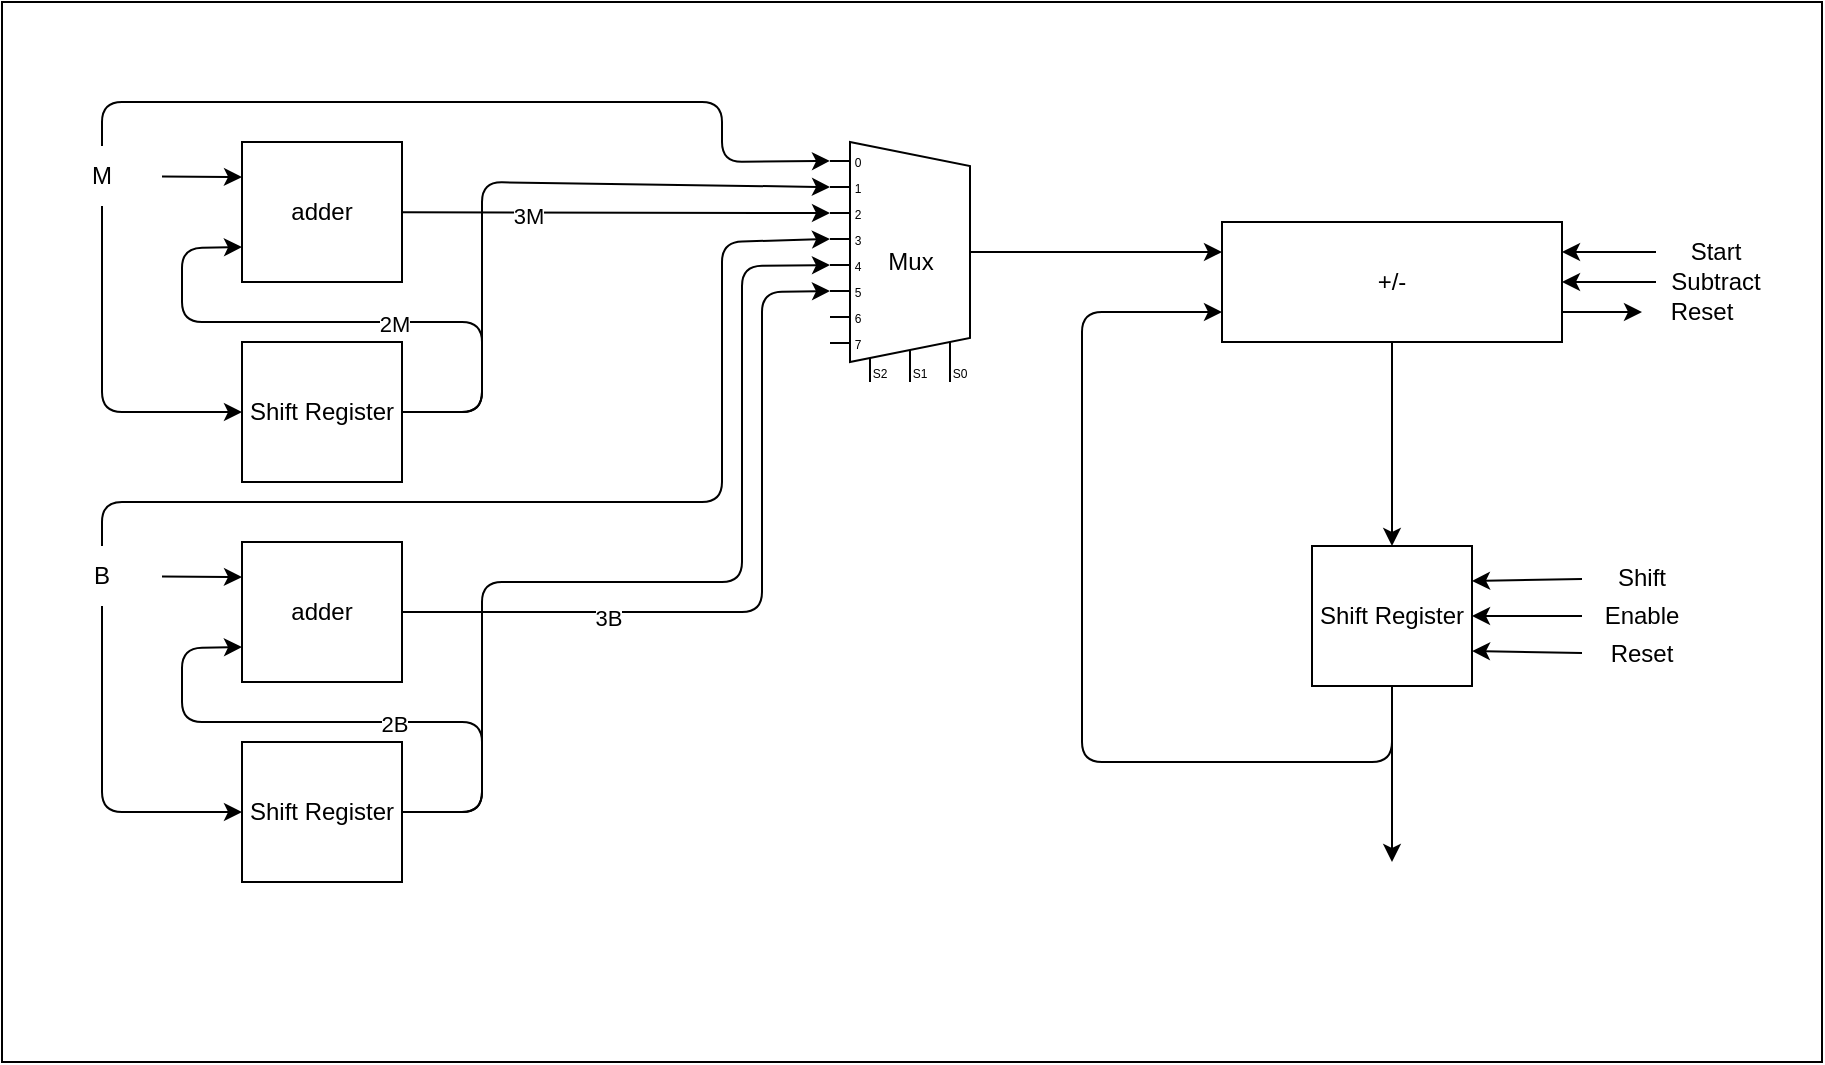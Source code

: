 <mxfile>
    <diagram id="LjW2xJtE3a9Z_0lO8NiE" name="Page-1">
        <mxGraphModel dx="557" dy="228" grid="1" gridSize="10" guides="1" tooltips="1" connect="1" arrows="1" fold="1" page="1" pageScale="1" pageWidth="827" pageHeight="1169" math="0" shadow="0">
            <root>
                <mxCell id="0"/>
                <mxCell id="1" parent="0"/>
                <mxCell id="41" value="" style="rounded=0;whiteSpace=wrap;html=1;" vertex="1" parent="1">
                    <mxGeometry y="10" width="910" height="530" as="geometry"/>
                </mxCell>
                <mxCell id="44" style="edgeStyle=none;html=1;entryX=0;entryY=0.25;entryDx=0;entryDy=0;exitX=1;exitY=0.5;exitDx=0;exitDy=-5;exitPerimeter=0;" edge="1" parent="1" source="2" target="27">
                    <mxGeometry relative="1" as="geometry"/>
                </mxCell>
                <mxCell id="2" value="Mux" style="shadow=0;dashed=0;align=center;html=1;strokeWidth=1;shape=mxgraph.electrical.abstract.mux2;treeFolding=0;selectorPins=3;" parent="1" vertex="1">
                    <mxGeometry x="414" y="80" width="80" height="120" as="geometry"/>
                </mxCell>
                <mxCell id="12" style="edgeStyle=none;html=1;entryX=0;entryY=0.271;entryDx=0;entryDy=3;entryPerimeter=0;" parent="1" source="4" target="2" edge="1">
                    <mxGeometry relative="1" as="geometry"/>
                </mxCell>
                <mxCell id="25" value="3M" style="edgeLabel;html=1;align=center;verticalAlign=middle;resizable=0;points=[];" parent="12" vertex="1" connectable="0">
                    <mxGeometry x="-0.411" y="-2" relative="1" as="geometry">
                        <mxPoint as="offset"/>
                    </mxGeometry>
                </mxCell>
                <mxCell id="4" value="adder" style="rounded=0;whiteSpace=wrap;html=1;" parent="1" vertex="1">
                    <mxGeometry x="120" y="80" width="80" height="70" as="geometry"/>
                </mxCell>
                <mxCell id="7" style="edgeStyle=none;html=1;entryX=0;entryY=0.75;entryDx=0;entryDy=0;" parent="1" source="6" target="4" edge="1">
                    <mxGeometry relative="1" as="geometry">
                        <mxPoint x="250" y="150" as="targetPoint"/>
                        <Array as="points">
                            <mxPoint x="240" y="215"/>
                            <mxPoint x="240" y="170"/>
                            <mxPoint x="90" y="170"/>
                            <mxPoint x="90" y="133"/>
                        </Array>
                    </mxGeometry>
                </mxCell>
                <mxCell id="11" value="2M" style="edgeLabel;html=1;align=center;verticalAlign=middle;resizable=0;points=[];" parent="7" vertex="1" connectable="0">
                    <mxGeometry x="-0.146" y="1" relative="1" as="geometry">
                        <mxPoint as="offset"/>
                    </mxGeometry>
                </mxCell>
                <mxCell id="14" style="edgeStyle=none;html=1;entryX=0;entryY=0.163;entryDx=0;entryDy=3;entryPerimeter=0;" parent="1" source="6" target="2" edge="1">
                    <mxGeometry relative="1" as="geometry">
                        <Array as="points">
                            <mxPoint x="240" y="215"/>
                            <mxPoint x="240" y="100"/>
                        </Array>
                    </mxGeometry>
                </mxCell>
                <mxCell id="6" value="Shift Register" style="rounded=0;whiteSpace=wrap;html=1;" parent="1" vertex="1">
                    <mxGeometry x="120" y="180" width="80" height="70" as="geometry"/>
                </mxCell>
                <mxCell id="9" style="edgeStyle=none;html=1;entryX=0;entryY=0.25;entryDx=0;entryDy=0;" parent="1" source="8" target="4" edge="1">
                    <mxGeometry relative="1" as="geometry"/>
                </mxCell>
                <mxCell id="10" style="edgeStyle=none;html=1;entryX=0;entryY=0.5;entryDx=0;entryDy=0;" parent="1" source="8" target="6" edge="1">
                    <mxGeometry relative="1" as="geometry">
                        <Array as="points">
                            <mxPoint x="50" y="215"/>
                        </Array>
                    </mxGeometry>
                </mxCell>
                <mxCell id="13" style="edgeStyle=none;html=1;entryX=0;entryY=0.054;entryDx=0;entryDy=3;entryPerimeter=0;" parent="1" source="8" target="2" edge="1">
                    <mxGeometry relative="1" as="geometry">
                        <Array as="points">
                            <mxPoint x="50" y="60"/>
                            <mxPoint x="360" y="60"/>
                            <mxPoint x="360" y="90"/>
                        </Array>
                    </mxGeometry>
                </mxCell>
                <mxCell id="8" value="M" style="text;html=1;strokeColor=none;fillColor=none;align=center;verticalAlign=middle;whiteSpace=wrap;rounded=0;" parent="1" vertex="1">
                    <mxGeometry x="20" y="82" width="60" height="30" as="geometry"/>
                </mxCell>
                <mxCell id="15" style="edgeStyle=none;html=1;entryX=0;entryY=0.596;entryDx=0;entryDy=3;entryPerimeter=0;" parent="1" source="16" target="2" edge="1">
                    <mxGeometry relative="1" as="geometry">
                        <mxPoint x="414" y="315.5" as="targetPoint"/>
                        <Array as="points">
                            <mxPoint x="380" y="315"/>
                            <mxPoint x="380" y="155"/>
                        </Array>
                    </mxGeometry>
                </mxCell>
                <mxCell id="26" value="3B" style="edgeLabel;html=1;align=center;verticalAlign=middle;resizable=0;points=[];" parent="15" vertex="1" connectable="0">
                    <mxGeometry x="-0.449" y="-3" relative="1" as="geometry">
                        <mxPoint as="offset"/>
                    </mxGeometry>
                </mxCell>
                <mxCell id="16" value="adder" style="rounded=0;whiteSpace=wrap;html=1;" parent="1" vertex="1">
                    <mxGeometry x="120" y="280" width="80" height="70" as="geometry"/>
                </mxCell>
                <mxCell id="17" style="edgeStyle=none;html=1;entryX=0;entryY=0.75;entryDx=0;entryDy=0;" parent="1" source="20" target="16" edge="1">
                    <mxGeometry relative="1" as="geometry">
                        <mxPoint x="250" y="350" as="targetPoint"/>
                        <Array as="points">
                            <mxPoint x="240" y="415"/>
                            <mxPoint x="240" y="370"/>
                            <mxPoint x="90" y="370"/>
                            <mxPoint x="90" y="333"/>
                        </Array>
                    </mxGeometry>
                </mxCell>
                <mxCell id="18" value="2B" style="edgeLabel;html=1;align=center;verticalAlign=middle;resizable=0;points=[];" parent="17" vertex="1" connectable="0">
                    <mxGeometry x="-0.146" y="1" relative="1" as="geometry">
                        <mxPoint as="offset"/>
                    </mxGeometry>
                </mxCell>
                <mxCell id="19" style="edgeStyle=none;html=1;entryX=0;entryY=0.488;entryDx=0;entryDy=3;entryPerimeter=0;" parent="1" source="20" edge="1" target="2">
                    <mxGeometry relative="1" as="geometry">
                        <mxPoint x="410" y="140" as="targetPoint"/>
                        <Array as="points">
                            <mxPoint x="240" y="415"/>
                            <mxPoint x="240" y="300"/>
                            <mxPoint x="370" y="300"/>
                            <mxPoint x="370" y="142"/>
                        </Array>
                    </mxGeometry>
                </mxCell>
                <mxCell id="20" value="Shift Register" style="rounded=0;whiteSpace=wrap;html=1;" parent="1" vertex="1">
                    <mxGeometry x="120" y="380" width="80" height="70" as="geometry"/>
                </mxCell>
                <mxCell id="21" style="edgeStyle=none;html=1;entryX=0;entryY=0.25;entryDx=0;entryDy=0;" parent="1" source="24" target="16" edge="1">
                    <mxGeometry relative="1" as="geometry"/>
                </mxCell>
                <mxCell id="22" style="edgeStyle=none;html=1;entryX=0;entryY=0.5;entryDx=0;entryDy=0;startArrow=none;exitX=0.5;exitY=1;exitDx=0;exitDy=0;" parent="1" source="24" target="20" edge="1">
                    <mxGeometry relative="1" as="geometry">
                        <Array as="points">
                            <mxPoint x="50" y="415"/>
                        </Array>
                    </mxGeometry>
                </mxCell>
                <mxCell id="23" style="edgeStyle=none;html=1;entryX=0;entryY=0.379;entryDx=0;entryDy=3;entryPerimeter=0;" parent="1" source="24" target="2" edge="1">
                    <mxGeometry relative="1" as="geometry">
                        <mxPoint x="414" y="289.5" as="targetPoint"/>
                        <Array as="points">
                            <mxPoint x="50" y="260"/>
                            <mxPoint x="360" y="260"/>
                            <mxPoint x="360" y="130"/>
                        </Array>
                    </mxGeometry>
                </mxCell>
                <mxCell id="24" value="B" style="text;html=1;strokeColor=none;fillColor=none;align=center;verticalAlign=middle;whiteSpace=wrap;rounded=0;" parent="1" vertex="1">
                    <mxGeometry x="20" y="282" width="60" height="30" as="geometry"/>
                </mxCell>
                <mxCell id="31" style="edgeStyle=none;html=1;entryX=0.5;entryY=0;entryDx=0;entryDy=0;" parent="1" source="27" target="30" edge="1">
                    <mxGeometry relative="1" as="geometry"/>
                </mxCell>
                <mxCell id="48" style="edgeStyle=none;html=1;exitX=1;exitY=0.75;exitDx=0;exitDy=0;entryX=0;entryY=0.5;entryDx=0;entryDy=0;" edge="1" parent="1" source="27" target="39">
                    <mxGeometry relative="1" as="geometry"/>
                </mxCell>
                <mxCell id="27" value="+/-" style="rounded=0;whiteSpace=wrap;html=1;" parent="1" vertex="1">
                    <mxGeometry x="610" y="120" width="170" height="60" as="geometry"/>
                </mxCell>
                <mxCell id="42" style="edgeStyle=none;html=1;" edge="1" parent="1" source="30">
                    <mxGeometry relative="1" as="geometry">
                        <mxPoint x="695" y="440" as="targetPoint"/>
                    </mxGeometry>
                </mxCell>
                <mxCell id="43" style="edgeStyle=none;html=1;entryX=0;entryY=0.75;entryDx=0;entryDy=0;" edge="1" parent="1" source="30" target="27">
                    <mxGeometry relative="1" as="geometry">
                        <mxPoint x="590" y="420" as="targetPoint"/>
                        <Array as="points">
                            <mxPoint x="695" y="390"/>
                            <mxPoint x="540" y="390"/>
                            <mxPoint x="540" y="165"/>
                        </Array>
                    </mxGeometry>
                </mxCell>
                <mxCell id="30" value="Shift Register" style="rounded=0;whiteSpace=wrap;html=1;" parent="1" vertex="1">
                    <mxGeometry x="655" y="282" width="80" height="70" as="geometry"/>
                </mxCell>
                <mxCell id="35" style="edgeStyle=none;html=1;entryX=1;entryY=0.25;entryDx=0;entryDy=0;" parent="1" source="32" target="30" edge="1">
                    <mxGeometry relative="1" as="geometry"/>
                </mxCell>
                <mxCell id="32" value="Shift" style="text;html=1;strokeColor=none;fillColor=none;align=center;verticalAlign=middle;whiteSpace=wrap;rounded=0;" parent="1" vertex="1">
                    <mxGeometry x="790" y="283" width="60" height="30" as="geometry"/>
                </mxCell>
                <mxCell id="37" style="edgeStyle=none;html=1;entryX=1;entryY=0.75;entryDx=0;entryDy=0;" parent="1" source="33" target="30" edge="1">
                    <mxGeometry relative="1" as="geometry"/>
                </mxCell>
                <mxCell id="33" value="Reset" style="text;html=1;strokeColor=none;fillColor=none;align=center;verticalAlign=middle;whiteSpace=wrap;rounded=0;" parent="1" vertex="1">
                    <mxGeometry x="790" y="321" width="60" height="30" as="geometry"/>
                </mxCell>
                <mxCell id="36" style="edgeStyle=none;html=1;entryX=1;entryY=0.5;entryDx=0;entryDy=0;" parent="1" source="34" target="30" edge="1">
                    <mxGeometry relative="1" as="geometry"/>
                </mxCell>
                <mxCell id="34" value="Enable" style="text;html=1;strokeColor=none;fillColor=none;align=center;verticalAlign=middle;whiteSpace=wrap;rounded=0;" parent="1" vertex="1">
                    <mxGeometry x="790" y="302" width="60" height="30" as="geometry"/>
                </mxCell>
                <mxCell id="45" style="edgeStyle=none;html=1;entryX=1;entryY=0.25;entryDx=0;entryDy=0;" edge="1" parent="1" source="38" target="27">
                    <mxGeometry relative="1" as="geometry"/>
                </mxCell>
                <mxCell id="38" value="Start" style="text;html=1;strokeColor=none;fillColor=none;align=center;verticalAlign=middle;whiteSpace=wrap;rounded=0;" parent="1" vertex="1">
                    <mxGeometry x="827" y="120" width="60" height="30" as="geometry"/>
                </mxCell>
                <mxCell id="39" value="Reset" style="text;html=1;strokeColor=none;fillColor=none;align=center;verticalAlign=middle;whiteSpace=wrap;rounded=0;" parent="1" vertex="1">
                    <mxGeometry x="820" y="150" width="60" height="30" as="geometry"/>
                </mxCell>
                <mxCell id="46" style="edgeStyle=none;html=1;entryX=1;entryY=0.5;entryDx=0;entryDy=0;" edge="1" parent="1" source="40" target="27">
                    <mxGeometry relative="1" as="geometry"/>
                </mxCell>
                <mxCell id="40" value="Subtract" style="text;html=1;strokeColor=none;fillColor=none;align=center;verticalAlign=middle;whiteSpace=wrap;rounded=0;" parent="1" vertex="1">
                    <mxGeometry x="827" y="135" width="60" height="30" as="geometry"/>
                </mxCell>
            </root>
        </mxGraphModel>
    </diagram>
</mxfile>